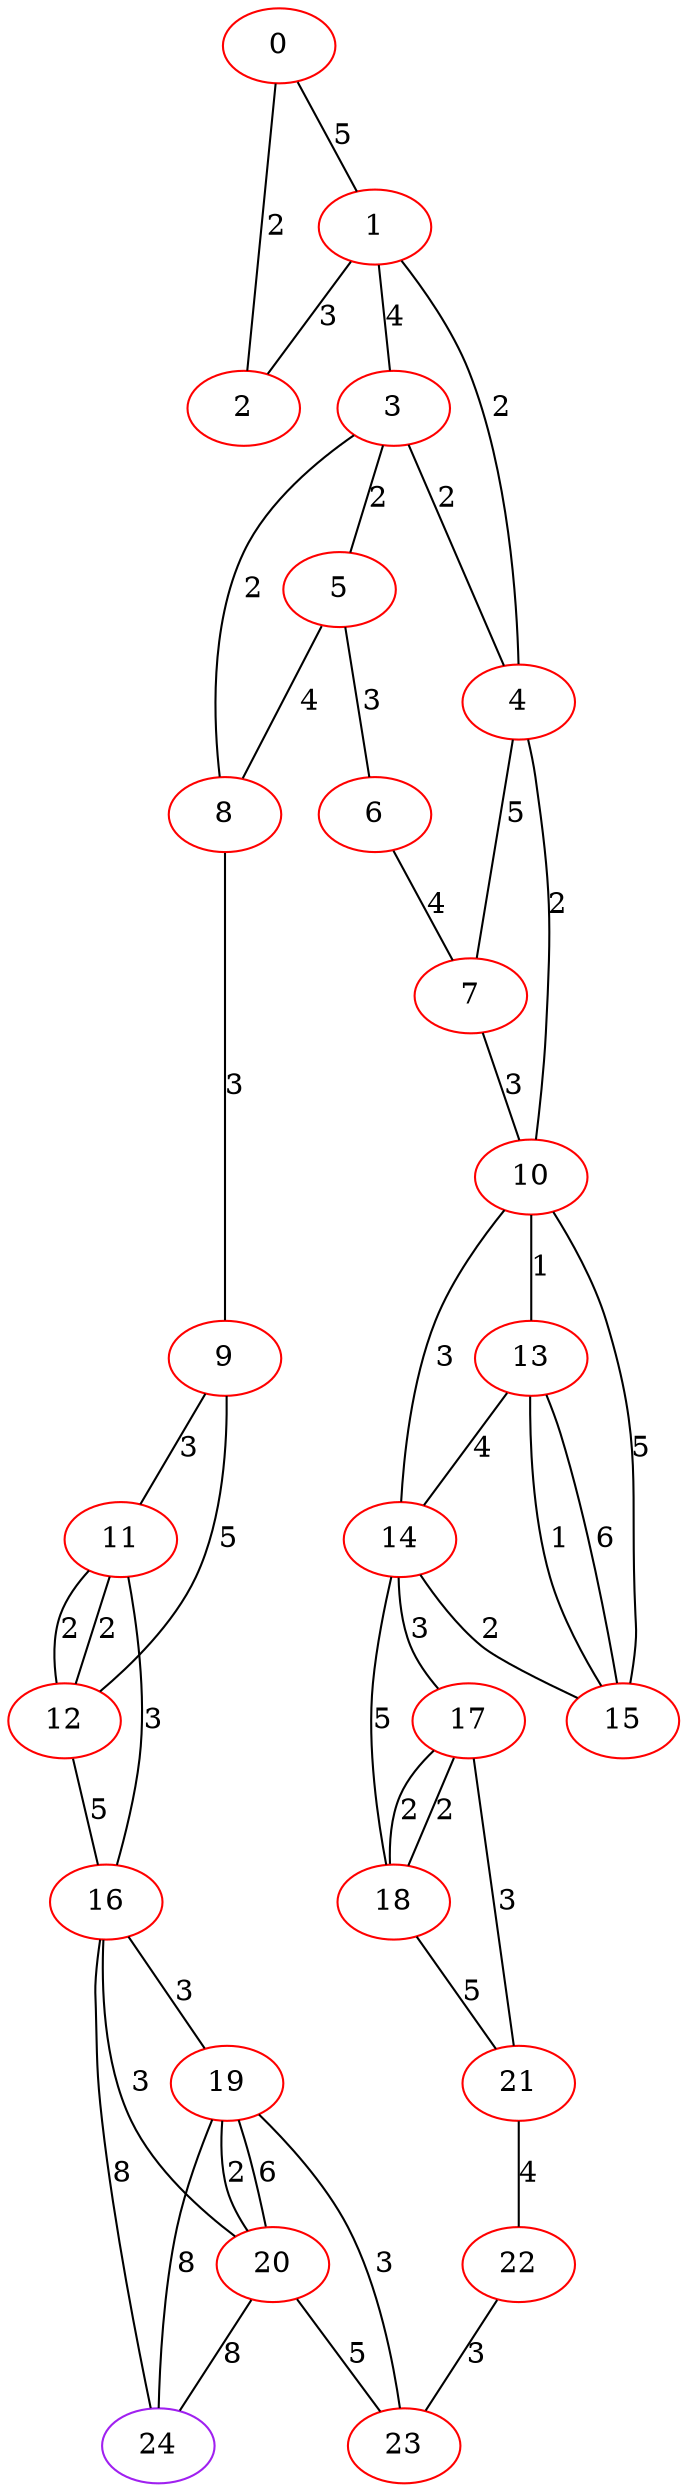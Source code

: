 graph "" {
0 [color=red, weight=1];
1 [color=red, weight=1];
2 [color=red, weight=1];
3 [color=red, weight=1];
4 [color=red, weight=1];
5 [color=red, weight=1];
6 [color=red, weight=1];
7 [color=red, weight=1];
8 [color=red, weight=1];
9 [color=red, weight=1];
10 [color=red, weight=1];
11 [color=red, weight=1];
12 [color=red, weight=1];
13 [color=red, weight=1];
14 [color=red, weight=1];
15 [color=red, weight=1];
16 [color=red, weight=1];
17 [color=red, weight=1];
18 [color=red, weight=1];
19 [color=red, weight=1];
20 [color=red, weight=1];
21 [color=red, weight=1];
22 [color=red, weight=1];
23 [color=red, weight=1];
24 [color=purple, weight=4];
0 -- 1  [key=0, label=5];
0 -- 2  [key=0, label=2];
1 -- 2  [key=0, label=3];
1 -- 3  [key=0, label=4];
1 -- 4  [key=0, label=2];
3 -- 8  [key=0, label=2];
3 -- 4  [key=0, label=2];
3 -- 5  [key=0, label=2];
4 -- 10  [key=0, label=2];
4 -- 7  [key=0, label=5];
5 -- 8  [key=0, label=4];
5 -- 6  [key=0, label=3];
6 -- 7  [key=0, label=4];
7 -- 10  [key=0, label=3];
8 -- 9  [key=0, label=3];
9 -- 11  [key=0, label=3];
9 -- 12  [key=0, label=5];
10 -- 15  [key=0, label=5];
10 -- 13  [key=0, label=1];
10 -- 14  [key=0, label=3];
11 -- 16  [key=0, label=3];
11 -- 12  [key=0, label=2];
11 -- 12  [key=1, label=2];
12 -- 16  [key=0, label=5];
13 -- 14  [key=0, label=4];
13 -- 15  [key=0, label=6];
13 -- 15  [key=1, label=1];
14 -- 17  [key=0, label=3];
14 -- 18  [key=0, label=5];
14 -- 15  [key=0, label=2];
16 -- 19  [key=0, label=3];
16 -- 20  [key=0, label=3];
16 -- 24  [key=0, label=8];
17 -- 18  [key=0, label=2];
17 -- 18  [key=1, label=2];
17 -- 21  [key=0, label=3];
18 -- 21  [key=0, label=5];
19 -- 24  [key=0, label=8];
19 -- 20  [key=0, label=6];
19 -- 20  [key=1, label=2];
19 -- 23  [key=0, label=3];
20 -- 24  [key=0, label=8];
20 -- 23  [key=0, label=5];
21 -- 22  [key=0, label=4];
22 -- 23  [key=0, label=3];
}
